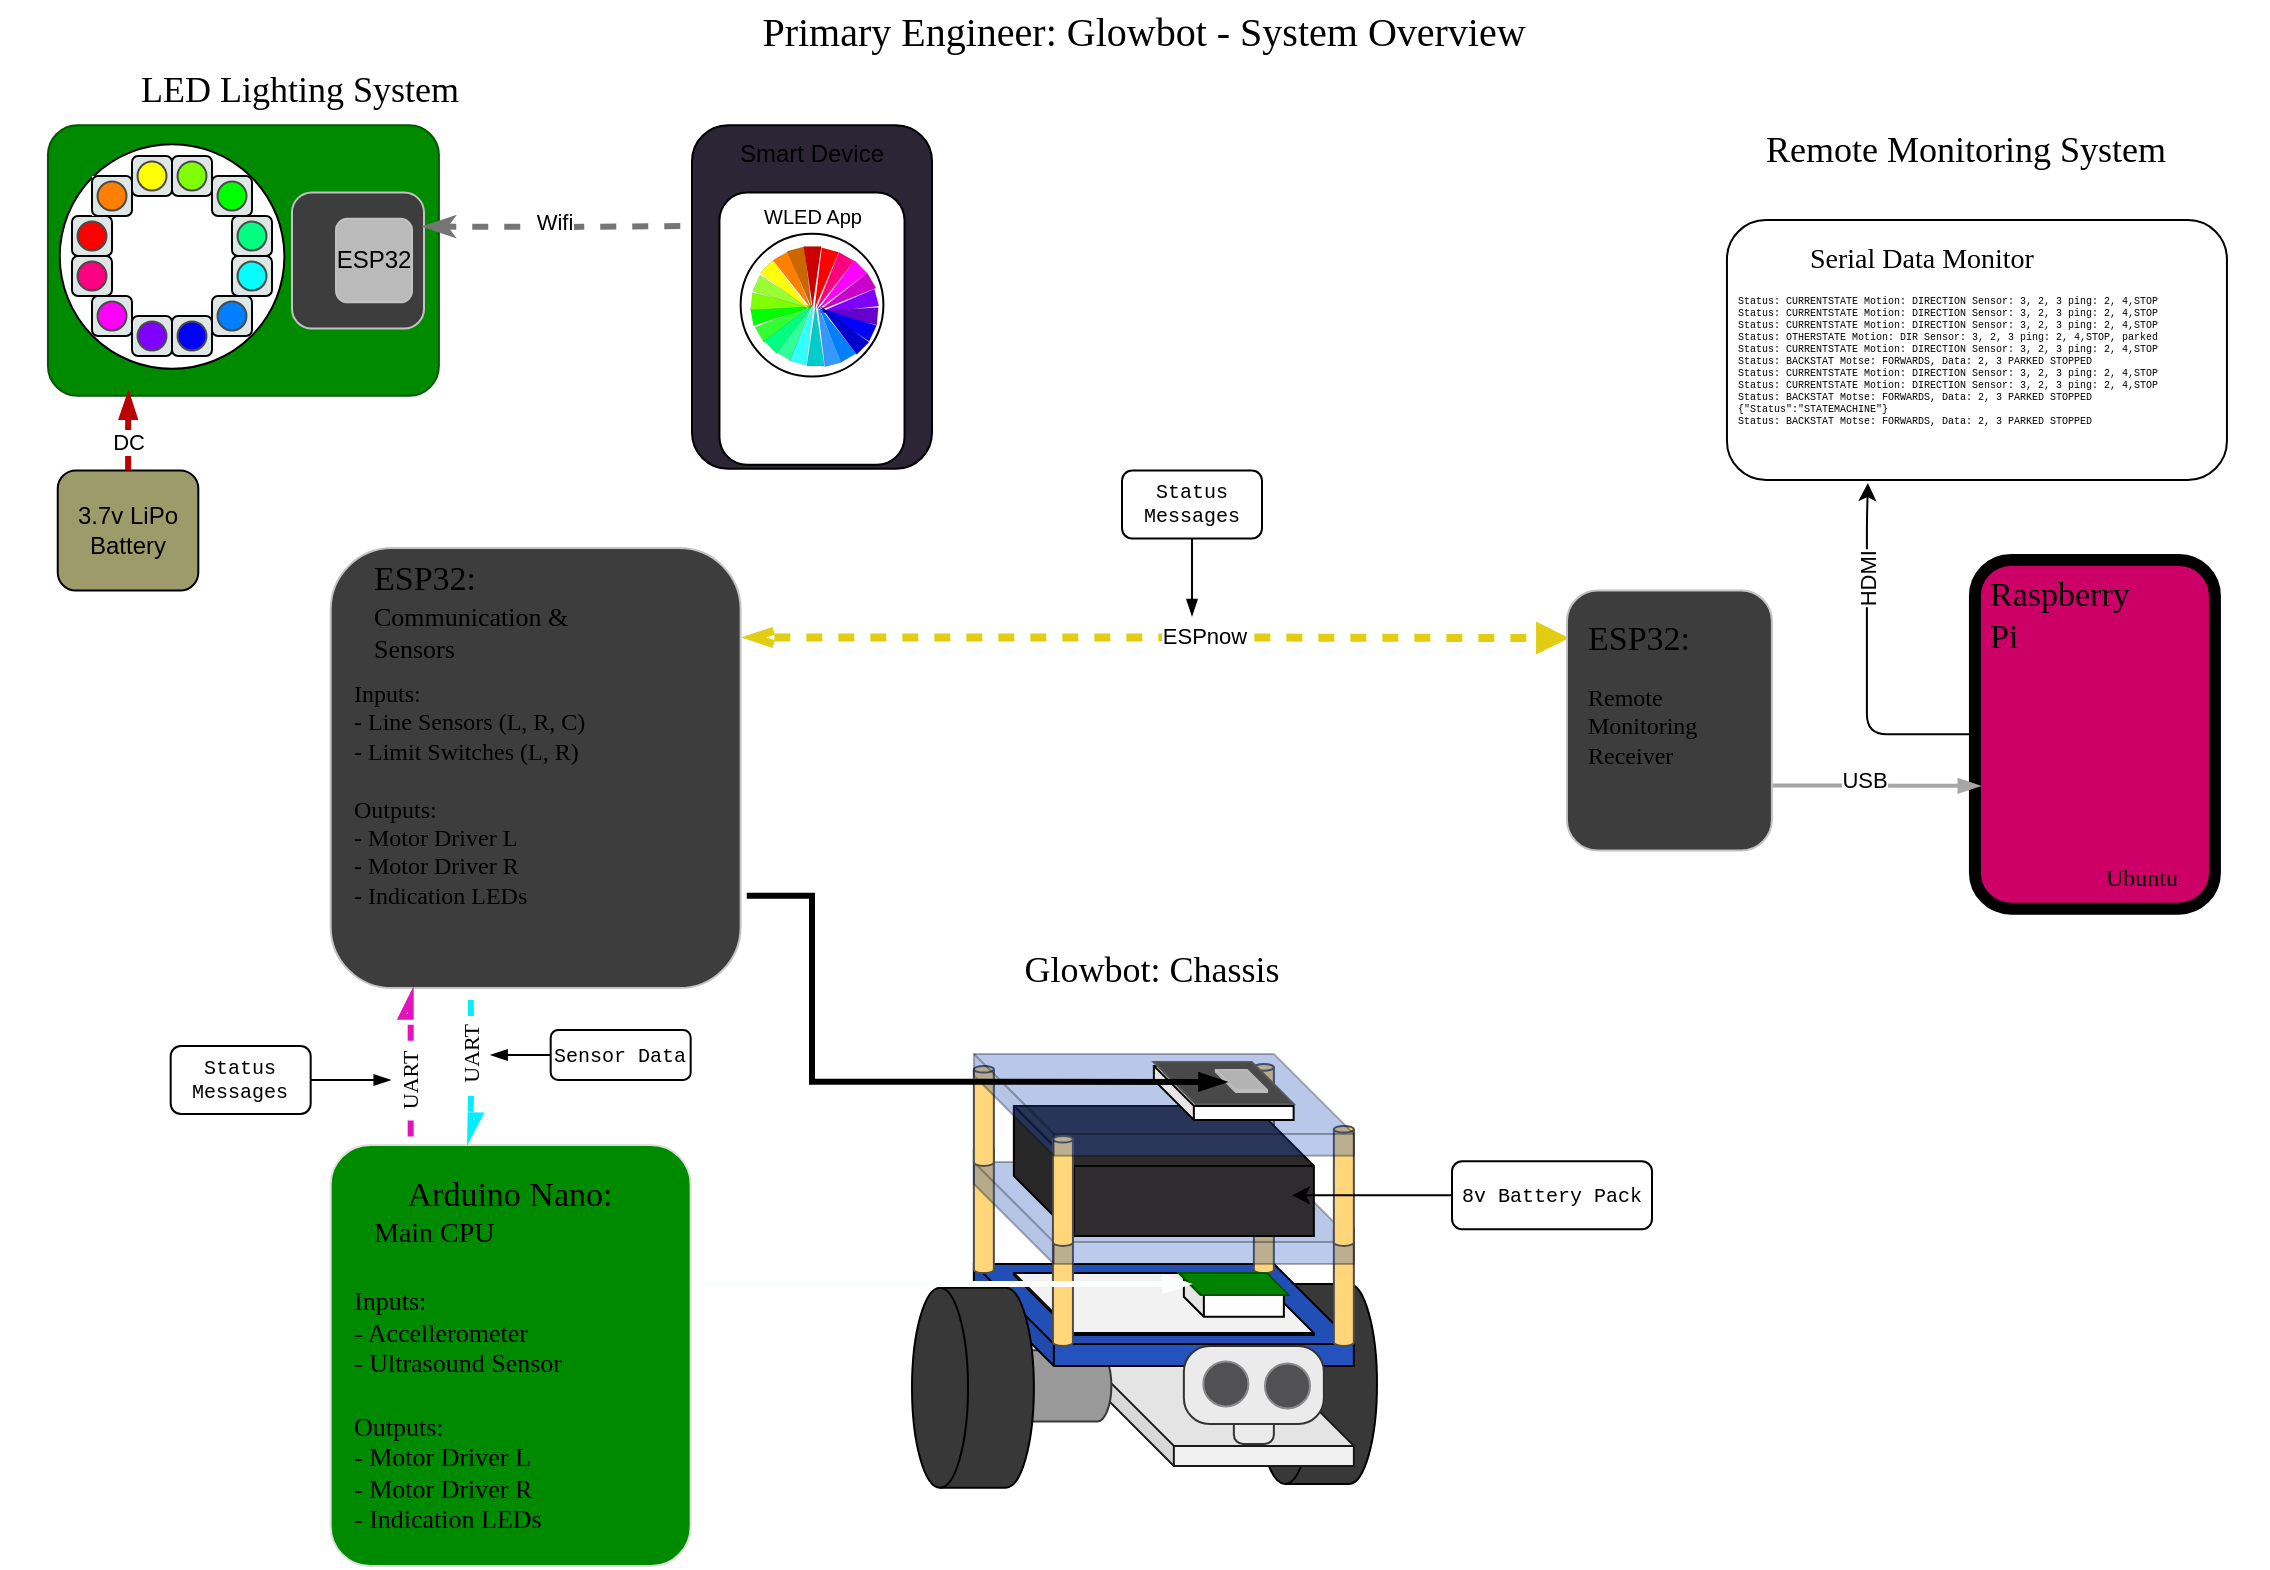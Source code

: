 <mxfile version="24.4.6" type="device">
  <diagram name="Page-1" id="kp0JC-Of2aQB0llJ-Caa">
    <mxGraphModel dx="2060" dy="1190" grid="1" gridSize="10" guides="1" tooltips="1" connect="1" arrows="1" fold="1" page="1" pageScale="1" pageWidth="1169" pageHeight="827" math="0" shadow="0">
      <root>
        <mxCell id="0" />
        <mxCell id="1" parent="0" />
        <mxCell id="7EvMhhE8N4hQV2VRQOdt-39" value="Glowbot: Chassis" style="text;html=1;align=center;verticalAlign=middle;whiteSpace=wrap;rounded=0;fontSize=18;fontFamily=Lucida Console;" vertex="1" parent="1">
          <mxGeometry x="490" y="480.0" width="220.12" height="30" as="geometry" />
        </mxCell>
        <mxCell id="7EvMhhE8N4hQV2VRQOdt-40" value="Remote Monitoring System" style="text;html=1;align=center;verticalAlign=middle;whiteSpace=wrap;rounded=0;fontSize=18;fontFamily=Lucida Console;" vertex="1" parent="1">
          <mxGeometry x="857.47" y="70" width="300" height="30" as="geometry" />
        </mxCell>
        <mxCell id="7EvMhhE8N4hQV2VRQOdt-41" value="" style="rounded=1;whiteSpace=wrap;html=1;fillColor=#008a00;fontColor=#ffffff;strokeColor=#dedede;arcSize=11;" vertex="1" parent="1">
          <mxGeometry x="189.34" y="582.53" width="180" height="210.53" as="geometry" />
        </mxCell>
        <mxCell id="7EvMhhE8N4hQV2VRQOdt-42" value="Arduino Nano:" style="text;html=1;align=center;verticalAlign=middle;whiteSpace=wrap;rounded=0;fontSize=17;fontFamily=Lucida Console;" vertex="1" parent="1">
          <mxGeometry x="199.34" y="592.64" width="160.06" height="30" as="geometry" />
        </mxCell>
        <mxCell id="7EvMhhE8N4hQV2VRQOdt-43" value="Inputs:&lt;div style=&quot;font-size: 13px;&quot;&gt;- Accellerometer&lt;/div&gt;&lt;div style=&quot;font-size: 13px;&quot;&gt;- Ultrasound Sensor&lt;/div&gt;&lt;div style=&quot;font-size: 13px;&quot;&gt;&lt;br&gt;&lt;/div&gt;&lt;div style=&quot;font-size: 13px;&quot;&gt;Outputs:&lt;/div&gt;&lt;div style=&quot;font-size: 13px;&quot;&gt;- Motor Driver L&lt;/div&gt;&lt;div style=&quot;font-size: 13px;&quot;&gt;- Motor Driver R&lt;/div&gt;&lt;div style=&quot;font-size: 13px;&quot;&gt;- Indication LEDs&lt;/div&gt;" style="text;html=1;align=left;verticalAlign=middle;whiteSpace=wrap;rounded=0;fontSize=13;fontFamily=Lucida Console;" vertex="1" parent="1">
          <mxGeometry x="199.34" y="647.7" width="160.06" height="135.25" as="geometry" />
        </mxCell>
        <mxCell id="7EvMhhE8N4hQV2VRQOdt-75" style="edgeStyle=orthogonalEdgeStyle;rounded=1;orthogonalLoop=1;jettySize=auto;html=1;exitX=1.01;exitY=0.203;exitDx=0;exitDy=0;entryX=0.01;entryY=0.183;entryDx=0;entryDy=0;exitPerimeter=0;entryPerimeter=0;strokeWidth=4;endArrow=block;endFill=1;startArrow=openThin;startFill=0;strokeColor=#E2CD12;jumpStyle=none;curved=0;flowAnimation=1;shadow=0;" edge="1" parent="1" source="7EvMhhE8N4hQV2VRQOdt-44" target="7EvMhhE8N4hQV2VRQOdt-56">
          <mxGeometry relative="1" as="geometry">
            <mxPoint x="787.47" y="339" as="targetPoint" />
          </mxGeometry>
        </mxCell>
        <mxCell id="7EvMhhE8N4hQV2VRQOdt-76" value="ESPnow" style="edgeLabel;html=1;align=center;verticalAlign=middle;resizable=0;points=[];" vertex="1" connectable="0" parent="7EvMhhE8N4hQV2VRQOdt-75">
          <mxGeometry x="0.116" y="1" relative="1" as="geometry">
            <mxPoint as="offset" />
          </mxGeometry>
        </mxCell>
        <mxCell id="7EvMhhE8N4hQV2VRQOdt-44" value="" style="rounded=1;whiteSpace=wrap;html=1;strokeColor=#C2C2C2;fillColor=#3D3D3D;" vertex="1" parent="1">
          <mxGeometry x="189.34" y="284.06" width="204.97" height="220" as="geometry" />
        </mxCell>
        <mxCell id="7EvMhhE8N4hQV2VRQOdt-45" value="ESP32:&amp;nbsp;" style="text;html=1;align=left;verticalAlign=middle;whiteSpace=wrap;rounded=0;fontSize=17;fontFamily=Lucida Console;" vertex="1" parent="1">
          <mxGeometry x="209.34" y="284.7" width="114.97" height="30" as="geometry" />
        </mxCell>
        <mxCell id="7EvMhhE8N4hQV2VRQOdt-46" value="Main CPU" style="text;html=1;align=left;verticalAlign=middle;whiteSpace=wrap;rounded=0;fontSize=14;fontFamily=Lucida Console;" vertex="1" parent="1">
          <mxGeometry x="209.37" y="616.64" width="100" height="20.53" as="geometry" />
        </mxCell>
        <mxCell id="7EvMhhE8N4hQV2VRQOdt-47" value="Communication &amp;amp; Sensors" style="text;html=1;align=left;verticalAlign=middle;whiteSpace=wrap;rounded=0;fontSize=13;fontFamily=Lucida Console;" vertex="1" parent="1">
          <mxGeometry x="209.34" y="315.42" width="100" height="20.53" as="geometry" />
        </mxCell>
        <mxCell id="7EvMhhE8N4hQV2VRQOdt-48" value="&lt;font style=&quot;font-size: 12px;&quot;&gt;Inputs:&lt;/font&gt;&lt;div style=&quot;font-size: 12px;&quot;&gt;&lt;font style=&quot;font-size: 12px;&quot;&gt;- Line Sensors (L, R, C&lt;/font&gt;&lt;span style=&quot;background-color: initial;&quot;&gt;)&lt;/span&gt;&lt;/div&gt;&lt;div style=&quot;font-size: 12px;&quot;&gt;&lt;font style=&quot;font-size: 12px;&quot;&gt;- Limit Switches (L, R)&lt;/font&gt;&lt;/div&gt;&lt;div style=&quot;font-size: 12px;&quot;&gt;&lt;br style=&quot;font-size: 12px;&quot;&gt;&lt;/div&gt;&lt;div style=&quot;font-size: 12px;&quot;&gt;Outputs:&lt;/div&gt;&lt;div style=&quot;font-size: 12px;&quot;&gt;- Motor Driver L&lt;/div&gt;&lt;div style=&quot;font-size: 12px;&quot;&gt;- Motor Driver R&lt;/div&gt;&lt;div style=&quot;font-size: 12px;&quot;&gt;- Indication LEDs&lt;/div&gt;" style="text;html=1;align=left;verticalAlign=middle;whiteSpace=wrap;rounded=0;fontSize=12;fontFamily=Lucida Console;" vertex="1" parent="1">
          <mxGeometry x="199.34" y="339.23" width="184.97" height="135.25" as="geometry" />
        </mxCell>
        <mxCell id="7EvMhhE8N4hQV2VRQOdt-49" value="" style="rounded=1;whiteSpace=wrap;html=1;" vertex="1" parent="1">
          <mxGeometry x="887.47" y="120" width="250" height="130" as="geometry" />
        </mxCell>
        <mxCell id="7EvMhhE8N4hQV2VRQOdt-50" value="Serial Data Monitor" style="text;html=1;align=left;verticalAlign=middle;whiteSpace=wrap;rounded=0;fontSize=14;fontFamily=Lucida Console;" vertex="1" parent="1">
          <mxGeometry x="927.47" y="130" width="190" height="20.53" as="geometry" />
        </mxCell>
        <mxCell id="7EvMhhE8N4hQV2VRQOdt-52" value="Status: CURRENTSTATE Motion: DIRECTION Sensor: 3, 2, 3 ping: 2, 4,STOP&lt;div&gt;Status: CURRENTSTATE Motion: DIRECTION Sensor: 3, 2, 3 ping: 2, 4,STOP&lt;br&gt;&lt;/div&gt;&lt;div&gt;Status: CURRENTSTATE Motion: DIRECTION Sensor: 3, 2, 3 ping: 2, 4,STOP&lt;br&gt;&lt;/div&gt;&lt;div&gt;Status: OTHERSTATE Motion: DIR Sensor: 3, 2, 3 ping: 2, 4,STOP, parked&lt;br&gt;&lt;/div&gt;&lt;div&gt;Status: CURRENTSTATE Motion: DIRECTION Sensor: 3, 2, 3 ping: 2, 4,STOP&lt;br&gt;&lt;/div&gt;&lt;div&gt;Status: BACKSTAT Motse: FORWARDS, Data: 2, 3 PARKED STOPPED&lt;/div&gt;&lt;div&gt;Status: CURRENTSTATE Motion: DIRECTION Sensor: 3, 2, 3 ping: 2, 4,STOP&lt;br&gt;&lt;/div&gt;&lt;div&gt;Status: CURRENTSTATE Motion: DIRECTION Sensor: 3, 2, 3 ping: 2, 4,STOP&lt;br&gt;Status: BACKSTAT Motse: FORWARDS, Data: 2, 3 PARKED STOPPED&lt;br&gt;&lt;/div&gt;&lt;div&gt;{&quot;Status&quot;:&quot;STATEMACHINE&quot;}&lt;/div&gt;&lt;div&gt;Status: BACKSTAT Motse: FORWARDS, Data: 2, 3 PARKED STOPPED&lt;br&gt;&lt;/div&gt;" style="text;html=1;align=left;verticalAlign=top;whiteSpace=wrap;rounded=0;fontFamily=Courier New;fontSize=5;" vertex="1" parent="1">
          <mxGeometry x="891.47" y="150.53" width="240" height="70" as="geometry" />
        </mxCell>
        <mxCell id="7EvMhhE8N4hQV2VRQOdt-53" value="" style="rounded=1;whiteSpace=wrap;html=1;fillColor=#CC0066;strokeWidth=6;" vertex="1" parent="1">
          <mxGeometry x="1011.47" y="290" width="120" height="174.32" as="geometry" />
        </mxCell>
        <mxCell id="7EvMhhE8N4hQV2VRQOdt-54" value="Raspberry&lt;div&gt;Pi&lt;/div&gt;" style="text;html=1;align=left;verticalAlign=middle;whiteSpace=wrap;rounded=0;fontSize=17;fontFamily=Lucida Console;" vertex="1" parent="1">
          <mxGeometry x="1017.47" y="305.26" width="100" height="25.95" as="geometry" />
        </mxCell>
        <mxCell id="7EvMhhE8N4hQV2VRQOdt-55" value="Ubuntu" style="text;html=1;align=left;verticalAlign=middle;whiteSpace=wrap;rounded=0;fontSize=12;fontFamily=Lucida Console;" vertex="1" parent="1">
          <mxGeometry x="1075.47" y="433.84" width="56" height="30" as="geometry" />
        </mxCell>
        <mxCell id="7EvMhhE8N4hQV2VRQOdt-77" style="edgeStyle=orthogonalEdgeStyle;rounded=1;orthogonalLoop=1;jettySize=auto;html=1;exitX=1;exitY=0.75;exitDx=0;exitDy=0;curved=0;strokeWidth=2;endArrow=blockThin;endFill=1;entryX=0.021;entryY=0.648;entryDx=0;entryDy=0;entryPerimeter=0;strokeColor=#A6A6A6;" edge="1" parent="1" source="7EvMhhE8N4hQV2VRQOdt-56" target="7EvMhhE8N4hQV2VRQOdt-53">
          <mxGeometry relative="1" as="geometry" />
        </mxCell>
        <mxCell id="7EvMhhE8N4hQV2VRQOdt-78" value="USB" style="edgeLabel;html=1;align=center;verticalAlign=middle;resizable=0;points=[];" vertex="1" connectable="0" parent="7EvMhhE8N4hQV2VRQOdt-77">
          <mxGeometry x="-0.098" y="2" relative="1" as="geometry">
            <mxPoint x="-1" y="-1" as="offset" />
          </mxGeometry>
        </mxCell>
        <mxCell id="7EvMhhE8N4hQV2VRQOdt-56" value="" style="rounded=1;whiteSpace=wrap;html=1;strokeColor=#C2C2C2;fillColor=#3D3D3D;" vertex="1" parent="1">
          <mxGeometry x="807.47" y="305.26" width="102.48" height="130" as="geometry" />
        </mxCell>
        <mxCell id="7EvMhhE8N4hQV2VRQOdt-57" value="ESP32:&amp;nbsp;" style="text;html=1;align=left;verticalAlign=middle;whiteSpace=wrap;rounded=0;fontSize=17;fontFamily=Lucida Console;" vertex="1" parent="1">
          <mxGeometry x="816.23" y="315.26" width="84.97" height="30" as="geometry" />
        </mxCell>
        <mxCell id="7EvMhhE8N4hQV2VRQOdt-58" value="Remote Monitoring Receiver" style="text;html=1;align=left;verticalAlign=middle;whiteSpace=wrap;rounded=0;fontSize=12;fontFamily=Lucida Console;" vertex="1" parent="1">
          <mxGeometry x="816.23" y="345.26" width="90" height="54.58" as="geometry" />
        </mxCell>
        <mxCell id="7EvMhhE8N4hQV2VRQOdt-61" value="" style="rounded=1;whiteSpace=wrap;html=1;fillColor=#008a00;fontColor=#ffffff;strokeColor=#005700;arcSize=11;" vertex="1" parent="1">
          <mxGeometry x="47.97" y="72.63" width="195.47" height="135.27" as="geometry" />
        </mxCell>
        <mxCell id="7EvMhhE8N4hQV2VRQOdt-62" value="" style="ellipse;whiteSpace=wrap;html=1;aspect=fixed;" vertex="1" parent="1">
          <mxGeometry x="53.87" y="82.1" width="112.33" height="112.33" as="geometry" />
        </mxCell>
        <mxCell id="7EvMhhE8N4hQV2VRQOdt-63" value="3.7v LiPo Battery" style="rounded=1;whiteSpace=wrap;html=1;fillColor=#9E9B6B;" vertex="1" parent="1">
          <mxGeometry x="52.87" y="245.26" width="70.29" height="60" as="geometry" />
        </mxCell>
        <mxCell id="7EvMhhE8N4hQV2VRQOdt-68" value="UART" style="edgeStyle=orthogonalEdgeStyle;rounded=0;orthogonalLoop=1;jettySize=auto;html=1;entryX=0.439;entryY=1.002;entryDx=0;entryDy=0;entryPerimeter=0;strokeWidth=3;strokeColor=#e212bc;endArrow=async;endFill=0;fontFamily=Lucida Console;horizontal=0;curved=1;flowAnimation=1;" edge="1" parent="1">
          <mxGeometry x="-0.127" relative="1" as="geometry">
            <mxPoint x="229.342" y="584.12" as="sourcePoint" />
            <mxPoint x="229.342" y="506" as="targetPoint" />
            <mxPoint as="offset" />
          </mxGeometry>
        </mxCell>
        <mxCell id="7EvMhhE8N4hQV2VRQOdt-69" value="UART" style="edgeStyle=orthogonalEdgeStyle;rounded=0;orthogonalLoop=1;jettySize=auto;html=1;strokeWidth=3;strokeColor=#05EEFF;endArrow=async;endFill=0;fontFamily=Lucida Console;horizontal=0;curved=1;exitX=0.25;exitY=1;exitDx=0;exitDy=0;flowAnimation=1;" edge="1" parent="1">
          <mxGeometry x="-0.127" relative="1" as="geometry">
            <mxPoint x="259.322" y="503.97" as="sourcePoint" />
            <mxPoint x="259.08" y="580" as="targetPoint" />
            <mxPoint as="offset" />
          </mxGeometry>
        </mxCell>
        <mxCell id="7EvMhhE8N4hQV2VRQOdt-71" style="edgeStyle=orthogonalEdgeStyle;rounded=0;orthogonalLoop=1;jettySize=auto;html=1;endArrow=blockThin;endFill=1;" edge="1" parent="1" source="7EvMhhE8N4hQV2VRQOdt-70">
          <mxGeometry relative="1" as="geometry">
            <mxPoint x="219.34" y="550" as="targetPoint" />
          </mxGeometry>
        </mxCell>
        <mxCell id="7EvMhhE8N4hQV2VRQOdt-70" value="Status Messages" style="rounded=1;whiteSpace=wrap;html=1;fontFamily=Courier New;fontSize=10;" vertex="1" parent="1">
          <mxGeometry x="109.34" y="533" width="70" height="34" as="geometry" />
        </mxCell>
        <mxCell id="7EvMhhE8N4hQV2VRQOdt-74" style="edgeStyle=orthogonalEdgeStyle;rounded=0;orthogonalLoop=1;jettySize=auto;html=1;strokeColor=default;align=center;verticalAlign=middle;fontFamily=Helvetica;fontSize=11;fontColor=default;labelBackgroundColor=default;endArrow=blockThin;endFill=1;" edge="1" parent="1" source="7EvMhhE8N4hQV2VRQOdt-72">
          <mxGeometry relative="1" as="geometry">
            <mxPoint x="269.34" y="537.5" as="targetPoint" />
          </mxGeometry>
        </mxCell>
        <mxCell id="7EvMhhE8N4hQV2VRQOdt-72" value="Sensor Data" style="rounded=1;whiteSpace=wrap;html=1;fontFamily=Courier New;fontSize=10;" vertex="1" parent="1">
          <mxGeometry x="299.34" y="525" width="70" height="25" as="geometry" />
        </mxCell>
        <mxCell id="7EvMhhE8N4hQV2VRQOdt-79" style="edgeStyle=orthogonalEdgeStyle;rounded=1;orthogonalLoop=1;jettySize=auto;html=1;entryX=0.282;entryY=1.012;entryDx=0;entryDy=0;entryPerimeter=0;curved=0;" edge="1" parent="1" source="7EvMhhE8N4hQV2VRQOdt-53" target="7EvMhhE8N4hQV2VRQOdt-49">
          <mxGeometry relative="1" as="geometry">
            <Array as="points">
              <mxPoint x="957.47" y="377" />
              <mxPoint x="957.47" y="270" />
              <mxPoint x="958.47" y="270" />
            </Array>
          </mxGeometry>
        </mxCell>
        <mxCell id="7EvMhhE8N4hQV2VRQOdt-80" value="HDMI" style="edgeLabel;html=1;align=center;verticalAlign=middle;resizable=0;points=[];horizontal=0;" vertex="1" connectable="0" parent="7EvMhhE8N4hQV2VRQOdt-79">
          <mxGeometry x="0.455" relative="1" as="geometry">
            <mxPoint as="offset" />
          </mxGeometry>
        </mxCell>
        <mxCell id="7EvMhhE8N4hQV2VRQOdt-81" value="" style="rounded=1;whiteSpace=wrap;html=1;strokeColor=#C2C2C2;fillColor=#3D3D3D;" vertex="1" parent="1">
          <mxGeometry x="170" y="106.27" width="66" height="68" as="geometry" />
        </mxCell>
        <mxCell id="7EvMhhE8N4hQV2VRQOdt-82" value="ESP32" style="rounded=1;whiteSpace=wrap;html=1;strokeColor=#C2C2C2;fillColor=#BABABA;" vertex="1" parent="1">
          <mxGeometry x="192" y="119.4" width="38" height="41.73" as="geometry" />
        </mxCell>
        <mxCell id="7EvMhhE8N4hQV2VRQOdt-83" value="LED Lighting System" style="text;html=1;align=center;verticalAlign=middle;whiteSpace=wrap;rounded=0;fontSize=18;fontFamily=Lucida Console;" vertex="1" parent="1">
          <mxGeometry x="24.31" y="40" width="300" height="30" as="geometry" />
        </mxCell>
        <mxCell id="7EvMhhE8N4hQV2VRQOdt-159" style="edgeStyle=orthogonalEdgeStyle;rounded=0;orthogonalLoop=1;jettySize=auto;html=1;entryX=1;entryY=0.25;entryDx=0;entryDy=0;strokeWidth=3;endArrow=classicThin;endFill=0;strokeColor=#757575;flowAnimation=1;" edge="1" parent="1" target="7EvMhhE8N4hQV2VRQOdt-81">
          <mxGeometry relative="1" as="geometry">
            <mxPoint x="370" y="123" as="sourcePoint" />
          </mxGeometry>
        </mxCell>
        <mxCell id="7EvMhhE8N4hQV2VRQOdt-160" value="Wifi" style="edgeLabel;html=1;align=center;verticalAlign=middle;resizable=0;points=[];" vertex="1" connectable="0" parent="7EvMhhE8N4hQV2VRQOdt-159">
          <mxGeometry x="0.44" y="1" relative="1" as="geometry">
            <mxPoint x="27" y="-4" as="offset" />
          </mxGeometry>
        </mxCell>
        <mxCell id="7EvMhhE8N4hQV2VRQOdt-84" value="Smart Device" style="rounded=1;whiteSpace=wrap;html=1;align=center;verticalAlign=top;fillColor=#2C2536;" vertex="1" parent="1">
          <mxGeometry x="370" y="72.63" width="120" height="171.73" as="geometry" />
        </mxCell>
        <mxCell id="7EvMhhE8N4hQV2VRQOdt-85" value="WLED App" style="rounded=1;whiteSpace=wrap;html=1;verticalAlign=top;fontSize=10;" vertex="1" parent="1">
          <mxGeometry x="383.73" y="106.29" width="92.53" height="136.07" as="geometry" />
        </mxCell>
        <mxCell id="7EvMhhE8N4hQV2VRQOdt-86" value="" style="ellipse;whiteSpace=wrap;html=1;aspect=fixed;" vertex="1" parent="1">
          <mxGeometry x="394.31" y="126.86" width="71.4" height="71.4" as="geometry" />
        </mxCell>
        <mxCell id="7EvMhhE8N4hQV2VRQOdt-89" value="" style="group" vertex="1" connectable="0" parent="1">
          <mxGeometry x="60" y="118" width="20" height="20" as="geometry" />
        </mxCell>
        <mxCell id="7EvMhhE8N4hQV2VRQOdt-88" value="" style="rounded=1;whiteSpace=wrap;html=1;fillColor=#DEE6E6;" vertex="1" parent="7EvMhhE8N4hQV2VRQOdt-89">
          <mxGeometry width="20" height="20" as="geometry" />
        </mxCell>
        <mxCell id="7EvMhhE8N4hQV2VRQOdt-87" value="" style="ellipse;whiteSpace=wrap;html=1;aspect=fixed;fillColor=#FF0000;fontColor=#ffffff;strokeColor=#4a4a4a;" vertex="1" parent="7EvMhhE8N4hQV2VRQOdt-89">
          <mxGeometry x="2.77" y="2.77" width="14.47" height="14.47" as="geometry" />
        </mxCell>
        <mxCell id="7EvMhhE8N4hQV2VRQOdt-90" value="" style="group;fillColor=default;" vertex="1" connectable="0" parent="1">
          <mxGeometry x="70" y="98" width="20" height="20" as="geometry" />
        </mxCell>
        <mxCell id="7EvMhhE8N4hQV2VRQOdt-91" value="" style="rounded=1;whiteSpace=wrap;html=1;fillColor=#DEE6E6;" vertex="1" parent="7EvMhhE8N4hQV2VRQOdt-90">
          <mxGeometry width="20" height="20" as="geometry" />
        </mxCell>
        <mxCell id="7EvMhhE8N4hQV2VRQOdt-92" value="" style="ellipse;whiteSpace=wrap;html=1;aspect=fixed;fillColor=#FF8000;fontColor=#ffffff;strokeColor=#4a4a4a;" vertex="1" parent="7EvMhhE8N4hQV2VRQOdt-90">
          <mxGeometry x="2.77" y="2.77" width="14.47" height="14.47" as="geometry" />
        </mxCell>
        <mxCell id="7EvMhhE8N4hQV2VRQOdt-93" value="" style="group" vertex="1" connectable="0" parent="1">
          <mxGeometry x="90" y="88" width="20" height="20" as="geometry" />
        </mxCell>
        <mxCell id="7EvMhhE8N4hQV2VRQOdt-94" value="" style="rounded=1;whiteSpace=wrap;html=1;fillColor=#DEE6E6;" vertex="1" parent="7EvMhhE8N4hQV2VRQOdt-93">
          <mxGeometry width="20" height="20" as="geometry" />
        </mxCell>
        <mxCell id="7EvMhhE8N4hQV2VRQOdt-95" value="" style="ellipse;whiteSpace=wrap;html=1;aspect=fixed;fillColor=#FFFF00;fontColor=#ffffff;strokeColor=#4a4a4a;" vertex="1" parent="7EvMhhE8N4hQV2VRQOdt-93">
          <mxGeometry x="2.77" y="2.77" width="14.47" height="14.47" as="geometry" />
        </mxCell>
        <mxCell id="7EvMhhE8N4hQV2VRQOdt-96" value="" style="group" vertex="1" connectable="0" parent="1">
          <mxGeometry x="110" y="88" width="20" height="20" as="geometry" />
        </mxCell>
        <mxCell id="7EvMhhE8N4hQV2VRQOdt-97" value="" style="rounded=1;whiteSpace=wrap;html=1;fillColor=#DEE6E6;" vertex="1" parent="7EvMhhE8N4hQV2VRQOdt-96">
          <mxGeometry width="20" height="20" as="geometry" />
        </mxCell>
        <mxCell id="7EvMhhE8N4hQV2VRQOdt-98" value="" style="ellipse;whiteSpace=wrap;html=1;aspect=fixed;fillColor=#80FF00;fontColor=#ffffff;strokeColor=#4a4a4a;" vertex="1" parent="7EvMhhE8N4hQV2VRQOdt-96">
          <mxGeometry x="2.77" y="2.77" width="14.47" height="14.47" as="geometry" />
        </mxCell>
        <mxCell id="7EvMhhE8N4hQV2VRQOdt-99" value="" style="group" vertex="1" connectable="0" parent="1">
          <mxGeometry x="130" y="98" width="20" height="20" as="geometry" />
        </mxCell>
        <mxCell id="7EvMhhE8N4hQV2VRQOdt-100" value="" style="rounded=1;whiteSpace=wrap;html=1;fillColor=#DEE6E6;" vertex="1" parent="7EvMhhE8N4hQV2VRQOdt-99">
          <mxGeometry width="20" height="20" as="geometry" />
        </mxCell>
        <mxCell id="7EvMhhE8N4hQV2VRQOdt-101" value="" style="ellipse;whiteSpace=wrap;html=1;aspect=fixed;fillColor=#00FF00;fontColor=#ffffff;strokeColor=#4a4a4a;" vertex="1" parent="7EvMhhE8N4hQV2VRQOdt-99">
          <mxGeometry x="2.77" y="2.77" width="14.47" height="14.47" as="geometry" />
        </mxCell>
        <mxCell id="7EvMhhE8N4hQV2VRQOdt-102" value="" style="group" vertex="1" connectable="0" parent="1">
          <mxGeometry x="140" y="118" width="20" height="20" as="geometry" />
        </mxCell>
        <mxCell id="7EvMhhE8N4hQV2VRQOdt-103" value="" style="rounded=1;whiteSpace=wrap;html=1;fillColor=#DEE6E6;" vertex="1" parent="7EvMhhE8N4hQV2VRQOdt-102">
          <mxGeometry width="20" height="20" as="geometry" />
        </mxCell>
        <mxCell id="7EvMhhE8N4hQV2VRQOdt-104" value="" style="ellipse;whiteSpace=wrap;html=1;aspect=fixed;fillColor=#00FF80;fontColor=#ffffff;strokeColor=#4a4a4a;" vertex="1" parent="7EvMhhE8N4hQV2VRQOdt-102">
          <mxGeometry x="2.77" y="2.77" width="14.47" height="14.47" as="geometry" />
        </mxCell>
        <mxCell id="7EvMhhE8N4hQV2VRQOdt-105" value="" style="group" vertex="1" connectable="0" parent="1">
          <mxGeometry x="140" y="138" width="20" height="20" as="geometry" />
        </mxCell>
        <mxCell id="7EvMhhE8N4hQV2VRQOdt-106" value="" style="rounded=1;whiteSpace=wrap;html=1;fillColor=#DEE6E6;" vertex="1" parent="7EvMhhE8N4hQV2VRQOdt-105">
          <mxGeometry width="20" height="20" as="geometry" />
        </mxCell>
        <mxCell id="7EvMhhE8N4hQV2VRQOdt-107" value="" style="ellipse;whiteSpace=wrap;html=1;aspect=fixed;fillColor=#00FFFF;fontColor=#ffffff;strokeColor=#4a4a4a;" vertex="1" parent="7EvMhhE8N4hQV2VRQOdt-105">
          <mxGeometry x="2.77" y="2.77" width="14.47" height="14.47" as="geometry" />
        </mxCell>
        <mxCell id="7EvMhhE8N4hQV2VRQOdt-108" value="" style="group" vertex="1" connectable="0" parent="1">
          <mxGeometry x="130" y="158" width="20" height="20" as="geometry" />
        </mxCell>
        <mxCell id="7EvMhhE8N4hQV2VRQOdt-109" value="" style="rounded=1;whiteSpace=wrap;html=1;fillColor=#DEE6E6;" vertex="1" parent="7EvMhhE8N4hQV2VRQOdt-108">
          <mxGeometry width="20" height="20" as="geometry" />
        </mxCell>
        <mxCell id="7EvMhhE8N4hQV2VRQOdt-110" value="" style="ellipse;whiteSpace=wrap;html=1;aspect=fixed;fillColor=#007FFF;fontColor=#ffffff;strokeColor=#4a4a4a;" vertex="1" parent="7EvMhhE8N4hQV2VRQOdt-108">
          <mxGeometry x="2.77" y="2.77" width="14.47" height="14.47" as="geometry" />
        </mxCell>
        <mxCell id="7EvMhhE8N4hQV2VRQOdt-111" value="" style="group" vertex="1" connectable="0" parent="1">
          <mxGeometry x="110" y="168" width="20" height="20" as="geometry" />
        </mxCell>
        <mxCell id="7EvMhhE8N4hQV2VRQOdt-112" value="" style="rounded=1;whiteSpace=wrap;html=1;fillColor=#DEE6E6;" vertex="1" parent="7EvMhhE8N4hQV2VRQOdt-111">
          <mxGeometry width="20" height="20" as="geometry" />
        </mxCell>
        <mxCell id="7EvMhhE8N4hQV2VRQOdt-113" value="" style="ellipse;whiteSpace=wrap;html=1;aspect=fixed;fillColor=#0000FF;fontColor=#ffffff;strokeColor=#4a4a4a;" vertex="1" parent="7EvMhhE8N4hQV2VRQOdt-111">
          <mxGeometry x="2.77" y="2.77" width="14.47" height="14.47" as="geometry" />
        </mxCell>
        <mxCell id="7EvMhhE8N4hQV2VRQOdt-114" value="" style="group" vertex="1" connectable="0" parent="1">
          <mxGeometry x="90" y="168" width="20" height="20" as="geometry" />
        </mxCell>
        <mxCell id="7EvMhhE8N4hQV2VRQOdt-115" value="" style="rounded=1;whiteSpace=wrap;html=1;fillColor=#DEE6E6;" vertex="1" parent="7EvMhhE8N4hQV2VRQOdt-114">
          <mxGeometry width="20" height="20" as="geometry" />
        </mxCell>
        <mxCell id="7EvMhhE8N4hQV2VRQOdt-116" value="" style="ellipse;whiteSpace=wrap;html=1;aspect=fixed;fillColor=#7F00FF;fontColor=#ffffff;strokeColor=#4a4a4a;" vertex="1" parent="7EvMhhE8N4hQV2VRQOdt-114">
          <mxGeometry x="2.77" y="2.77" width="14.47" height="14.47" as="geometry" />
        </mxCell>
        <mxCell id="7EvMhhE8N4hQV2VRQOdt-117" value="" style="group" vertex="1" connectable="0" parent="1">
          <mxGeometry x="70" y="158" width="20" height="20" as="geometry" />
        </mxCell>
        <mxCell id="7EvMhhE8N4hQV2VRQOdt-118" value="" style="rounded=1;whiteSpace=wrap;html=1;fillColor=#DEE6E6;" vertex="1" parent="7EvMhhE8N4hQV2VRQOdt-117">
          <mxGeometry width="20" height="20" as="geometry" />
        </mxCell>
        <mxCell id="7EvMhhE8N4hQV2VRQOdt-119" value="" style="ellipse;whiteSpace=wrap;html=1;aspect=fixed;fillColor=#FF00FF;fontColor=#ffffff;strokeColor=#4a4a4a;" vertex="1" parent="7EvMhhE8N4hQV2VRQOdt-117">
          <mxGeometry x="2.77" y="2.77" width="14.47" height="14.47" as="geometry" />
        </mxCell>
        <mxCell id="7EvMhhE8N4hQV2VRQOdt-121" value="" style="group" vertex="1" connectable="0" parent="1">
          <mxGeometry x="60" y="138" width="20" height="20" as="geometry" />
        </mxCell>
        <mxCell id="7EvMhhE8N4hQV2VRQOdt-122" value="" style="rounded=1;whiteSpace=wrap;html=1;fillColor=#DEE6E6;" vertex="1" parent="7EvMhhE8N4hQV2VRQOdt-121">
          <mxGeometry width="20" height="20" as="geometry" />
        </mxCell>
        <mxCell id="7EvMhhE8N4hQV2VRQOdt-123" value="" style="ellipse;whiteSpace=wrap;html=1;aspect=fixed;fillColor=#FF0080;fontColor=#ffffff;strokeColor=#4a4a4a;" vertex="1" parent="7EvMhhE8N4hQV2VRQOdt-121">
          <mxGeometry x="2.77" y="2.77" width="14.47" height="14.47" as="geometry" />
        </mxCell>
        <mxCell id="7EvMhhE8N4hQV2VRQOdt-124" style="edgeStyle=orthogonalEdgeStyle;rounded=0;orthogonalLoop=1;jettySize=auto;html=1;entryX=0.206;entryY=0.987;entryDx=0;entryDy=0;entryPerimeter=0;endArrow=blockThin;endFill=1;strokeColor=#bb0202;strokeWidth=3;" edge="1" parent="1" source="7EvMhhE8N4hQV2VRQOdt-63" target="7EvMhhE8N4hQV2VRQOdt-61">
          <mxGeometry relative="1" as="geometry" />
        </mxCell>
        <mxCell id="7EvMhhE8N4hQV2VRQOdt-125" value="DC" style="edgeLabel;html=1;align=center;verticalAlign=middle;resizable=0;points=[];" vertex="1" connectable="0" parent="7EvMhhE8N4hQV2VRQOdt-124">
          <mxGeometry x="-0.257" relative="1" as="geometry">
            <mxPoint as="offset" />
          </mxGeometry>
        </mxCell>
        <mxCell id="7EvMhhE8N4hQV2VRQOdt-128" value="" style="verticalLabelPosition=bottom;verticalAlign=top;html=1;shape=mxgraph.basic.acute_triangle;dx=0.5;rotation=105;direction=south;fillColor=#FF0000;strokeWidth=0;" vertex="1" parent="1">
          <mxGeometry x="419.99" y="144.89" width="30.03" height="8.75" as="geometry" />
        </mxCell>
        <mxCell id="7EvMhhE8N4hQV2VRQOdt-132" value="" style="verticalLabelPosition=bottom;verticalAlign=top;html=1;shape=mxgraph.basic.acute_triangle;dx=0.5;rotation=-240;direction=south;fillColor=#FF0080;strokeWidth=0;" vertex="1" parent="1">
          <mxGeometry x="424.53" y="146.74" width="30.03" height="8.75" as="geometry" />
        </mxCell>
        <mxCell id="7EvMhhE8N4hQV2VRQOdt-133" value="" style="verticalLabelPosition=bottom;verticalAlign=top;html=1;shape=mxgraph.basic.acute_triangle;dx=0.5;rotation=-210;direction=south;strokeWidth=0;fillColor=#CC00CC;" vertex="1" parent="1">
          <mxGeometry x="431.53" y="153.12" width="30.03" height="8.75" as="geometry" />
        </mxCell>
        <mxCell id="7EvMhhE8N4hQV2VRQOdt-134" value="" style="verticalLabelPosition=bottom;verticalAlign=top;html=1;shape=mxgraph.basic.acute_triangle;dx=0.5;rotation=-225;direction=south;strokeWidth=0;fillColor=#FF00FF;" vertex="1" parent="1">
          <mxGeometry x="428.53" y="149.36" width="30.03" height="8.75" as="geometry" />
        </mxCell>
        <mxCell id="7EvMhhE8N4hQV2VRQOdt-135" value="" style="verticalLabelPosition=bottom;verticalAlign=top;html=1;shape=mxgraph.basic.acute_triangle;dx=0.5;rotation=-195;direction=south;strokeWidth=0;fillColor=#7F00FF;" vertex="1" parent="1">
          <mxGeometry x="432.53" y="157.99" width="30.03" height="8.75" as="geometry" />
        </mxCell>
        <mxCell id="7EvMhhE8N4hQV2VRQOdt-136" value="" style="verticalLabelPosition=bottom;verticalAlign=top;html=1;shape=mxgraph.basic.acute_triangle;dx=0.5;rotation=-175;direction=south;fillColor=#6600CC;strokeWidth=0;" vertex="1" parent="1">
          <mxGeometry x="432.53" y="162.19" width="30.03" height="8.75" as="geometry" />
        </mxCell>
        <mxCell id="7EvMhhE8N4hQV2VRQOdt-137" value="" style="verticalLabelPosition=bottom;verticalAlign=top;html=1;shape=mxgraph.basic.acute_triangle;dx=0.5;rotation=-155;direction=south;fillColor=#0000FF;strokeWidth=0;" vertex="1" parent="1">
          <mxGeometry x="431.53" y="165.74" width="30.03" height="8.75" as="geometry" />
        </mxCell>
        <mxCell id="7EvMhhE8N4hQV2VRQOdt-138" value="" style="verticalLabelPosition=bottom;verticalAlign=top;html=1;shape=mxgraph.basic.acute_triangle;dx=0.5;rotation=-135;direction=south;fillColor=#0000CC;strokeWidth=0;" vertex="1" parent="1">
          <mxGeometry x="429.53" y="168.95" width="30.03" height="8.75" as="geometry" />
        </mxCell>
        <mxCell id="7EvMhhE8N4hQV2VRQOdt-140" value="" style="verticalLabelPosition=bottom;verticalAlign=top;html=1;shape=mxgraph.basic.acute_triangle;dx=0.5;rotation=-120;direction=south;strokeWidth=0;fillColor=#007FFF;" vertex="1" parent="1">
          <mxGeometry x="425.53" y="171.36" width="30.03" height="8.75" as="geometry" />
        </mxCell>
        <mxCell id="7EvMhhE8N4hQV2VRQOdt-141" value="" style="verticalLabelPosition=bottom;verticalAlign=top;html=1;shape=mxgraph.basic.acute_triangle;dx=0.5;rotation=-105;direction=south;fillColor=#3399FF;strokeWidth=0;" vertex="1" parent="1">
          <mxGeometry x="421.53" y="173.11" width="30.03" height="8.75" as="geometry" />
        </mxCell>
        <mxCell id="7EvMhhE8N4hQV2VRQOdt-145" value="" style="verticalLabelPosition=bottom;verticalAlign=top;html=1;shape=mxgraph.basic.acute_triangle;dx=0.5;rotation=-90;direction=south;strokeWidth=0;fillColor=#00CCCC;" vertex="1" parent="1">
          <mxGeometry x="416.529" y="173.36" width="30.03" height="8.75" as="geometry" />
        </mxCell>
        <mxCell id="7EvMhhE8N4hQV2VRQOdt-146" value="" style="verticalLabelPosition=bottom;verticalAlign=top;html=1;shape=mxgraph.basic.acute_triangle;dx=0.5;rotation=-75;direction=south;strokeWidth=0;fillColor=#33FFFF;" vertex="1" parent="1">
          <mxGeometry x="411.529" y="172.36" width="30.03" height="8.75" as="geometry" />
        </mxCell>
        <mxCell id="7EvMhhE8N4hQV2VRQOdt-147" value="" style="verticalLabelPosition=bottom;verticalAlign=top;html=1;shape=mxgraph.basic.acute_triangle;dx=0.5;rotation=-420;direction=south;strokeWidth=0;fillColor=#33FF99;" vertex="1" parent="1">
          <mxGeometry x="407.529" y="170.36" width="30.03" height="8.75" as="geometry" />
        </mxCell>
        <mxCell id="7EvMhhE8N4hQV2VRQOdt-148" value="" style="verticalLabelPosition=bottom;verticalAlign=top;html=1;shape=mxgraph.basic.acute_triangle;dx=0.5;rotation=-390;direction=south;strokeWidth=0;fillColor=#33FF33;" vertex="1" parent="1">
          <mxGeometry x="401.529" y="165.36" width="30.03" height="8.75" as="geometry" />
        </mxCell>
        <mxCell id="7EvMhhE8N4hQV2VRQOdt-149" value="" style="verticalLabelPosition=bottom;verticalAlign=top;html=1;shape=mxgraph.basic.acute_triangle;dx=0.5;rotation=-405;direction=south;strokeWidth=0;fillColor=#00FF80;" vertex="1" parent="1">
          <mxGeometry x="404.529" y="168.36" width="30.03" height="8.75" as="geometry" />
        </mxCell>
        <mxCell id="7EvMhhE8N4hQV2VRQOdt-150" value="" style="verticalLabelPosition=bottom;verticalAlign=top;html=1;shape=mxgraph.basic.acute_triangle;dx=0.5;rotation=-370;direction=south;strokeWidth=0;fillColor=#00FF00;" vertex="1" parent="1">
          <mxGeometry x="399.529" y="161.36" width="30.03" height="8.75" as="geometry" />
        </mxCell>
        <mxCell id="7EvMhhE8N4hQV2VRQOdt-151" value="" style="verticalLabelPosition=bottom;verticalAlign=top;html=1;shape=mxgraph.basic.acute_triangle;dx=0.5;rotation=-355;direction=south;strokeWidth=0;fillColor=#80FF00;" vertex="1" parent="1">
          <mxGeometry x="399.529" y="157.36" width="30.03" height="8.75" as="geometry" />
        </mxCell>
        <mxCell id="7EvMhhE8N4hQV2VRQOdt-152" value="" style="verticalLabelPosition=bottom;verticalAlign=top;html=1;shape=mxgraph.basic.acute_triangle;dx=0.5;rotation=-335;direction=south;strokeWidth=0;fillColor=#99FF33;" vertex="1" parent="1">
          <mxGeometry x="400.529" y="153.36" width="30.03" height="8.75" as="geometry" />
        </mxCell>
        <mxCell id="7EvMhhE8N4hQV2VRQOdt-153" value="" style="verticalLabelPosition=bottom;verticalAlign=top;html=1;shape=mxgraph.basic.acute_triangle;dx=0.5;rotation=-315;direction=south;strokeWidth=0;fillColor=#FFFF00;" vertex="1" parent="1">
          <mxGeometry x="402.529" y="149.36" width="30.03" height="8.75" as="geometry" />
        </mxCell>
        <mxCell id="7EvMhhE8N4hQV2VRQOdt-154" value="" style="verticalLabelPosition=bottom;verticalAlign=top;html=1;shape=mxgraph.basic.acute_triangle;dx=0.5;rotation=60;direction=south;fillColor=#FF8000;strokeWidth=0;" vertex="1" parent="1">
          <mxGeometry x="406.529" y="146.36" width="30.03" height="8.75" as="geometry" />
        </mxCell>
        <mxCell id="7EvMhhE8N4hQV2VRQOdt-155" value="" style="verticalLabelPosition=bottom;verticalAlign=top;html=1;shape=mxgraph.basic.acute_triangle;dx=0.5;rotation=75;direction=south;fillColor=#CC6600;strokeWidth=0;" vertex="1" parent="1">
          <mxGeometry x="410.529" y="144.36" width="30.03" height="8.75" as="geometry" />
        </mxCell>
        <mxCell id="7EvMhhE8N4hQV2VRQOdt-156" value="" style="verticalLabelPosition=bottom;verticalAlign=top;html=1;shape=mxgraph.basic.acute_triangle;dx=0.5;rotation=90;direction=south;fillColor=#CC0000;strokeWidth=0;" vertex="1" parent="1">
          <mxGeometry x="414.999" y="143.61" width="30.03" height="8.75" as="geometry" />
        </mxCell>
        <mxCell id="7EvMhhE8N4hQV2VRQOdt-162" style="edgeStyle=orthogonalEdgeStyle;rounded=1;orthogonalLoop=1;jettySize=auto;html=1;exitX=0.5;exitY=1;exitDx=0;exitDy=0;endArrow=blockThin;endFill=1;curved=0;" edge="1" parent="1" source="7EvMhhE8N4hQV2VRQOdt-161">
          <mxGeometry relative="1" as="geometry">
            <mxPoint x="620" y="318" as="targetPoint" />
          </mxGeometry>
        </mxCell>
        <mxCell id="7EvMhhE8N4hQV2VRQOdt-161" value="Status Messages" style="rounded=1;whiteSpace=wrap;html=1;fontFamily=Courier New;fontSize=10;" vertex="1" parent="1">
          <mxGeometry x="585" y="245.26" width="70" height="34" as="geometry" />
        </mxCell>
        <mxCell id="7EvMhhE8N4hQV2VRQOdt-163" value="" style="group" vertex="1" connectable="0" parent="1">
          <mxGeometry x="480.005" y="536.94" width="232.495" height="216.925" as="geometry" />
        </mxCell>
        <mxCell id="7EvMhhE8N4hQV2VRQOdt-4" value="" style="shape=cylinder3;whiteSpace=wrap;html=1;boundedLbl=1;backgroundOutline=1;size=14;rotation=-90;strokeWidth=1;fillColor=#383838;" vertex="1" parent="7EvMhhE8N4hQV2VRQOdt-163">
          <mxGeometry x="152.495" y="135.06" width="100" height="60" as="geometry" />
        </mxCell>
        <mxCell id="7EvMhhE8N4hQV2VRQOdt-5" value="" style="shape=cylinder3;whiteSpace=wrap;html=1;boundedLbl=1;backgroundOutline=1;size=7.12;rotation=-90;fillColor=#6B6B6B;strokeColor=#454545;" vertex="1" parent="7EvMhhE8N4hQV2VRQOdt-163">
          <mxGeometry x="152.175" y="137.25" width="35.63" height="57.5" as="geometry" />
        </mxCell>
        <mxCell id="7EvMhhE8N4hQV2VRQOdt-26" value="" style="shape=cube;whiteSpace=wrap;html=1;boundedLbl=1;backgroundOutline=1;darkOpacity=0.05;darkOpacity2=0.1;strokeColor=#191919;fillColor=#F0F0F0;size=40;" vertex="1" parent="7EvMhhE8N4hQV2VRQOdt-163">
          <mxGeometry x="90.925" y="156.0" width="130" height="50" as="geometry" />
        </mxCell>
        <mxCell id="7EvMhhE8N4hQV2VRQOdt-3" value="" style="shape=cylinder3;whiteSpace=wrap;html=1;boundedLbl=1;backgroundOutline=1;size=7.12;rotation=-90;fillColor=#999999;strokeColor=#383838;" vertex="1" parent="7EvMhhE8N4hQV2VRQOdt-163">
          <mxGeometry x="50.925" y="135.06" width="35.63" height="61.87" as="geometry" />
        </mxCell>
        <mxCell id="7EvMhhE8N4hQV2VRQOdt-6" value="" style="shape=cube;whiteSpace=wrap;html=1;boundedLbl=1;backgroundOutline=1;darkOpacity=0.05;darkOpacity2=0.1;fillColor=#2453BF;size=40;" vertex="1" parent="7EvMhhE8N4hQV2VRQOdt-163">
          <mxGeometry x="30.925" y="105.06" width="190" height="50.94" as="geometry" />
        </mxCell>
        <mxCell id="7EvMhhE8N4hQV2VRQOdt-11" value="" style="shape=cylinder3;whiteSpace=wrap;html=1;boundedLbl=1;backgroundOutline=1;size=1.667;fillColor=#FFD77A;strokeColor=#4D4D4D;" vertex="1" parent="7EvMhhE8N4hQV2VRQOdt-163">
          <mxGeometry x="30.925" y="46.0" width="10" height="63.59" as="geometry" />
        </mxCell>
        <mxCell id="7EvMhhE8N4hQV2VRQOdt-12" value="" style="shape=cylinder3;whiteSpace=wrap;html=1;boundedLbl=1;backgroundOutline=1;size=1.667;fillColor=#FFD77A;strokeColor=#4D4D4D;" vertex="1" parent="7EvMhhE8N4hQV2VRQOdt-163">
          <mxGeometry x="210.925" y="86.0" width="10" height="60" as="geometry" />
        </mxCell>
        <mxCell id="7EvMhhE8N4hQV2VRQOdt-13" value="" style="shape=cylinder3;whiteSpace=wrap;html=1;boundedLbl=1;backgroundOutline=1;size=1.667;fillColor=#FFD77A;strokeColor=#4D4D4D;" vertex="1" parent="7EvMhhE8N4hQV2VRQOdt-163">
          <mxGeometry x="170.925" y="46.0" width="10" height="63.59" as="geometry" />
        </mxCell>
        <mxCell id="7EvMhhE8N4hQV2VRQOdt-17" value="" style="shape=cylinder3;whiteSpace=wrap;html=1;boundedLbl=1;backgroundOutline=1;size=1.667;fillColor=#FFD77A;strokeColor=#4D4D4D;" vertex="1" parent="7EvMhhE8N4hQV2VRQOdt-163">
          <mxGeometry x="170.925" y="5.06" width="10" height="50.94" as="geometry" />
        </mxCell>
        <mxCell id="7EvMhhE8N4hQV2VRQOdt-2" value="" style="shape=cylinder3;whiteSpace=wrap;html=1;boundedLbl=1;backgroundOutline=1;size=14;rotation=-90;strokeWidth=1;fillColor=#383838;" vertex="1" parent="7EvMhhE8N4hQV2VRQOdt-163">
          <mxGeometry x="-19.535" y="136.46" width="100" height="60.93" as="geometry" />
        </mxCell>
        <mxCell id="7EvMhhE8N4hQV2VRQOdt-19" value="" style="shape=cube;whiteSpace=wrap;html=1;boundedLbl=1;backgroundOutline=1;darkOpacity=0.05;darkOpacity2=0.1;size=30;" vertex="1" parent="7EvMhhE8N4hQV2VRQOdt-163">
          <mxGeometry x="50.925" y="109.59" width="150" height="30.94" as="geometry" />
        </mxCell>
        <mxCell id="7EvMhhE8N4hQV2VRQOdt-21" value="" style="shape=cube;whiteSpace=wrap;html=1;boundedLbl=1;backgroundOutline=1;darkOpacity=0.05;darkOpacity2=0.1;size=10;" vertex="1" parent="7EvMhhE8N4hQV2VRQOdt-163">
          <mxGeometry x="135.925" y="110.53" width="50" height="20.94" as="geometry" />
        </mxCell>
        <mxCell id="7EvMhhE8N4hQV2VRQOdt-23" value="" style="shape=cube;whiteSpace=wrap;html=1;boundedLbl=1;backgroundOutline=1;darkOpacity=0.05;darkOpacity2=0.1;size=21;fillColor=#008a00;fontColor=#ffffff;strokeColor=#005700;" vertex="1" parent="7EvMhhE8N4hQV2VRQOdt-163">
          <mxGeometry x="133.425" y="109.59" width="55" height="10.94" as="geometry" />
        </mxCell>
        <mxCell id="7EvMhhE8N4hQV2VRQOdt-10" value="" style="shape=cylinder3;whiteSpace=wrap;html=1;boundedLbl=1;backgroundOutline=1;size=1.667;fillColor=#FFD77A;strokeColor=#4D4D4D;" vertex="1" parent="7EvMhhE8N4hQV2VRQOdt-163">
          <mxGeometry x="70.465" y="86.0" width="10" height="60" as="geometry" />
        </mxCell>
        <mxCell id="7EvMhhE8N4hQV2VRQOdt-24" value="" style="shape=cube;whiteSpace=wrap;html=1;boundedLbl=1;backgroundOutline=1;darkOpacity=0.05;darkOpacity2=0.1;fillColor=#2453BF;size=40;opacity=30;" vertex="1" parent="7EvMhhE8N4hQV2VRQOdt-163">
          <mxGeometry x="30.925" y="54.12" width="190" height="50.94" as="geometry" />
        </mxCell>
        <mxCell id="7EvMhhE8N4hQV2VRQOdt-16" value="" style="shape=cylinder3;whiteSpace=wrap;html=1;boundedLbl=1;backgroundOutline=1;size=1.667;fillColor=#FFD77A;strokeColor=#4D4D4D;" vertex="1" parent="7EvMhhE8N4hQV2VRQOdt-163">
          <mxGeometry x="210.925" y="36.0" width="10" height="60" as="geometry" />
        </mxCell>
        <mxCell id="7EvMhhE8N4hQV2VRQOdt-15" value="" style="shape=cylinder3;whiteSpace=wrap;html=1;boundedLbl=1;backgroundOutline=1;size=1.667;fillColor=#FFD77A;strokeColor=#4D4D4D;" vertex="1" parent="7EvMhhE8N4hQV2VRQOdt-163">
          <mxGeometry x="30.925" y="6.0" width="10" height="50" as="geometry" />
        </mxCell>
        <mxCell id="7EvMhhE8N4hQV2VRQOdt-27" value="" style="rounded=1;whiteSpace=wrap;html=1;arcSize=32;fillColor=#EBEBEB;strokeColor=#333333;" vertex="1" parent="7EvMhhE8N4hQV2VRQOdt-163">
          <mxGeometry x="160.925" y="180.53" width="20" height="14.53" as="geometry" />
        </mxCell>
        <mxCell id="7EvMhhE8N4hQV2VRQOdt-30" value="" style="rounded=0;whiteSpace=wrap;html=1;fillColor=#F2F2F2;strokeColor=default;" vertex="1" parent="7EvMhhE8N4hQV2VRQOdt-163">
          <mxGeometry x="154.995" y="156.0" width="45" height="10" as="geometry" />
        </mxCell>
        <mxCell id="7EvMhhE8N4hQV2VRQOdt-28" value="" style="rounded=1;whiteSpace=wrap;html=1;arcSize=33;fillColor=#EBEBEB;strokeColor=#333333;" vertex="1" parent="7EvMhhE8N4hQV2VRQOdt-163">
          <mxGeometry x="135.925" y="146.0" width="70" height="39.06" as="geometry" />
        </mxCell>
        <mxCell id="7EvMhhE8N4hQV2VRQOdt-31" value="" style="ellipse;whiteSpace=wrap;html=1;aspect=fixed;fillColor=#515154;strokeColor=#8A8A8A;" vertex="1" parent="7EvMhhE8N4hQV2VRQOdt-163">
          <mxGeometry x="145.675" y="153.75" width="22.5" height="22.5" as="geometry" />
        </mxCell>
        <mxCell id="7EvMhhE8N4hQV2VRQOdt-33" value="" style="shape=cube;whiteSpace=wrap;html=1;boundedLbl=1;backgroundOutline=1;darkOpacity=0.05;darkOpacity2=0.1;size=30;fillColor=#2E2C2E;" vertex="1" parent="7EvMhhE8N4hQV2VRQOdt-163">
          <mxGeometry x="50.925" y="26.0" width="150" height="65" as="geometry" />
        </mxCell>
        <mxCell id="7EvMhhE8N4hQV2VRQOdt-14" value="" style="shape=cylinder3;whiteSpace=wrap;html=1;boundedLbl=1;backgroundOutline=1;size=1.667;fillColor=#FFD77A;strokeColor=#4D4D4D;" vertex="1" parent="7EvMhhE8N4hQV2VRQOdt-163">
          <mxGeometry x="70.465" y="41.0" width="10" height="55" as="geometry" />
        </mxCell>
        <mxCell id="7EvMhhE8N4hQV2VRQOdt-25" value="" style="shape=cube;whiteSpace=wrap;html=1;boundedLbl=1;backgroundOutline=1;darkOpacity=0.05;darkOpacity2=0.1;fillColor=#2453BF;size=40;opacity=30;" vertex="1" parent="7EvMhhE8N4hQV2VRQOdt-163">
          <mxGeometry x="30.925" width="190" height="50.94" as="geometry" />
        </mxCell>
        <mxCell id="7EvMhhE8N4hQV2VRQOdt-34" value="" style="ellipse;whiteSpace=wrap;html=1;aspect=fixed;fillColor=#515154;strokeColor=#8A8A8A;" vertex="1" parent="7EvMhhE8N4hQV2VRQOdt-163">
          <mxGeometry x="176.495" y="154.75" width="22.5" height="22.5" as="geometry" />
        </mxCell>
        <mxCell id="7EvMhhE8N4hQV2VRQOdt-36" value="" style="shape=cube;whiteSpace=wrap;html=1;boundedLbl=1;backgroundOutline=1;darkOpacity=0.05;darkOpacity2=0.1;size=20;" vertex="1" parent="7EvMhhE8N4hQV2VRQOdt-163">
          <mxGeometry x="120.925" y="6.0" width="69.88" height="27" as="geometry" />
        </mxCell>
        <mxCell id="7EvMhhE8N4hQV2VRQOdt-37" value="" style="shape=cube;whiteSpace=wrap;html=1;boundedLbl=1;backgroundOutline=1;darkOpacity=0.05;darkOpacity2=0.1;size=21;fillColor=#4d4d4d;fontColor=#ffffff;strokeColor=#595959;" vertex="1" parent="7EvMhhE8N4hQV2VRQOdt-163">
          <mxGeometry x="120.805" y="4.06" width="70" height="20.94" as="geometry" />
        </mxCell>
        <mxCell id="7EvMhhE8N4hQV2VRQOdt-38" value="" style="shape=cube;whiteSpace=wrap;html=1;boundedLbl=1;backgroundOutline=1;darkOpacity=0.05;darkOpacity2=0.1;size=10;strokeColor=#BDBDBD;fillColor=#BDBDBD;" vertex="1" parent="7EvMhhE8N4hQV2VRQOdt-163">
          <mxGeometry x="151.925" y="8.06" width="25.57" height="10.94" as="geometry" />
        </mxCell>
        <mxCell id="7EvMhhE8N4hQV2VRQOdt-165" style="edgeStyle=orthogonalEdgeStyle;rounded=0;orthogonalLoop=1;jettySize=auto;html=1;strokeWidth=3;strokeColor=#FAFFFE;endArrow=blockThin;endFill=1;" edge="1" parent="1">
          <mxGeometry relative="1" as="geometry">
            <mxPoint x="370" y="652" as="sourcePoint" />
            <mxPoint x="619" y="652" as="targetPoint" />
          </mxGeometry>
        </mxCell>
        <mxCell id="7EvMhhE8N4hQV2VRQOdt-167" style="edgeStyle=orthogonalEdgeStyle;rounded=0;orthogonalLoop=1;jettySize=auto;html=1;entryX=0;entryY=0;entryDx=5;entryDy=5.94;entryPerimeter=0;exitX=1.015;exitY=0.79;exitDx=0;exitDy=0;exitPerimeter=0;strokeWidth=3;endArrow=blockThin;endFill=1;" edge="1" parent="1" source="7EvMhhE8N4hQV2VRQOdt-44" target="7EvMhhE8N4hQV2VRQOdt-38">
          <mxGeometry relative="1" as="geometry">
            <mxPoint x="390" y="478" as="sourcePoint" />
            <Array as="points">
              <mxPoint x="430" y="458" />
              <mxPoint x="430" y="551" />
            </Array>
          </mxGeometry>
        </mxCell>
        <mxCell id="7EvMhhE8N4hQV2VRQOdt-169" value="8v Battery Pack" style="rounded=1;whiteSpace=wrap;html=1;fontFamily=Courier New;fontSize=10;" vertex="1" parent="1">
          <mxGeometry x="750" y="590.64" width="100" height="34" as="geometry" />
        </mxCell>
        <mxCell id="7EvMhhE8N4hQV2VRQOdt-170" style="edgeStyle=orthogonalEdgeStyle;rounded=0;orthogonalLoop=1;jettySize=auto;html=1;exitX=0;exitY=0.5;exitDx=0;exitDy=0;entryX=0.927;entryY=0.688;entryDx=0;entryDy=0;entryPerimeter=0;" edge="1" parent="1" source="7EvMhhE8N4hQV2VRQOdt-169" target="7EvMhhE8N4hQV2VRQOdt-33">
          <mxGeometry relative="1" as="geometry" />
        </mxCell>
        <mxCell id="7EvMhhE8N4hQV2VRQOdt-171" value="Primary Engineer: Glowbot - System Overview" style="text;html=1;align=center;verticalAlign=middle;whiteSpace=wrap;rounded=0;fontSize=20;fontFamily=Lucida Console;" vertex="1" parent="1">
          <mxGeometry x="336.26" y="10.0" width="519.98" height="30" as="geometry" />
        </mxCell>
      </root>
    </mxGraphModel>
  </diagram>
</mxfile>

